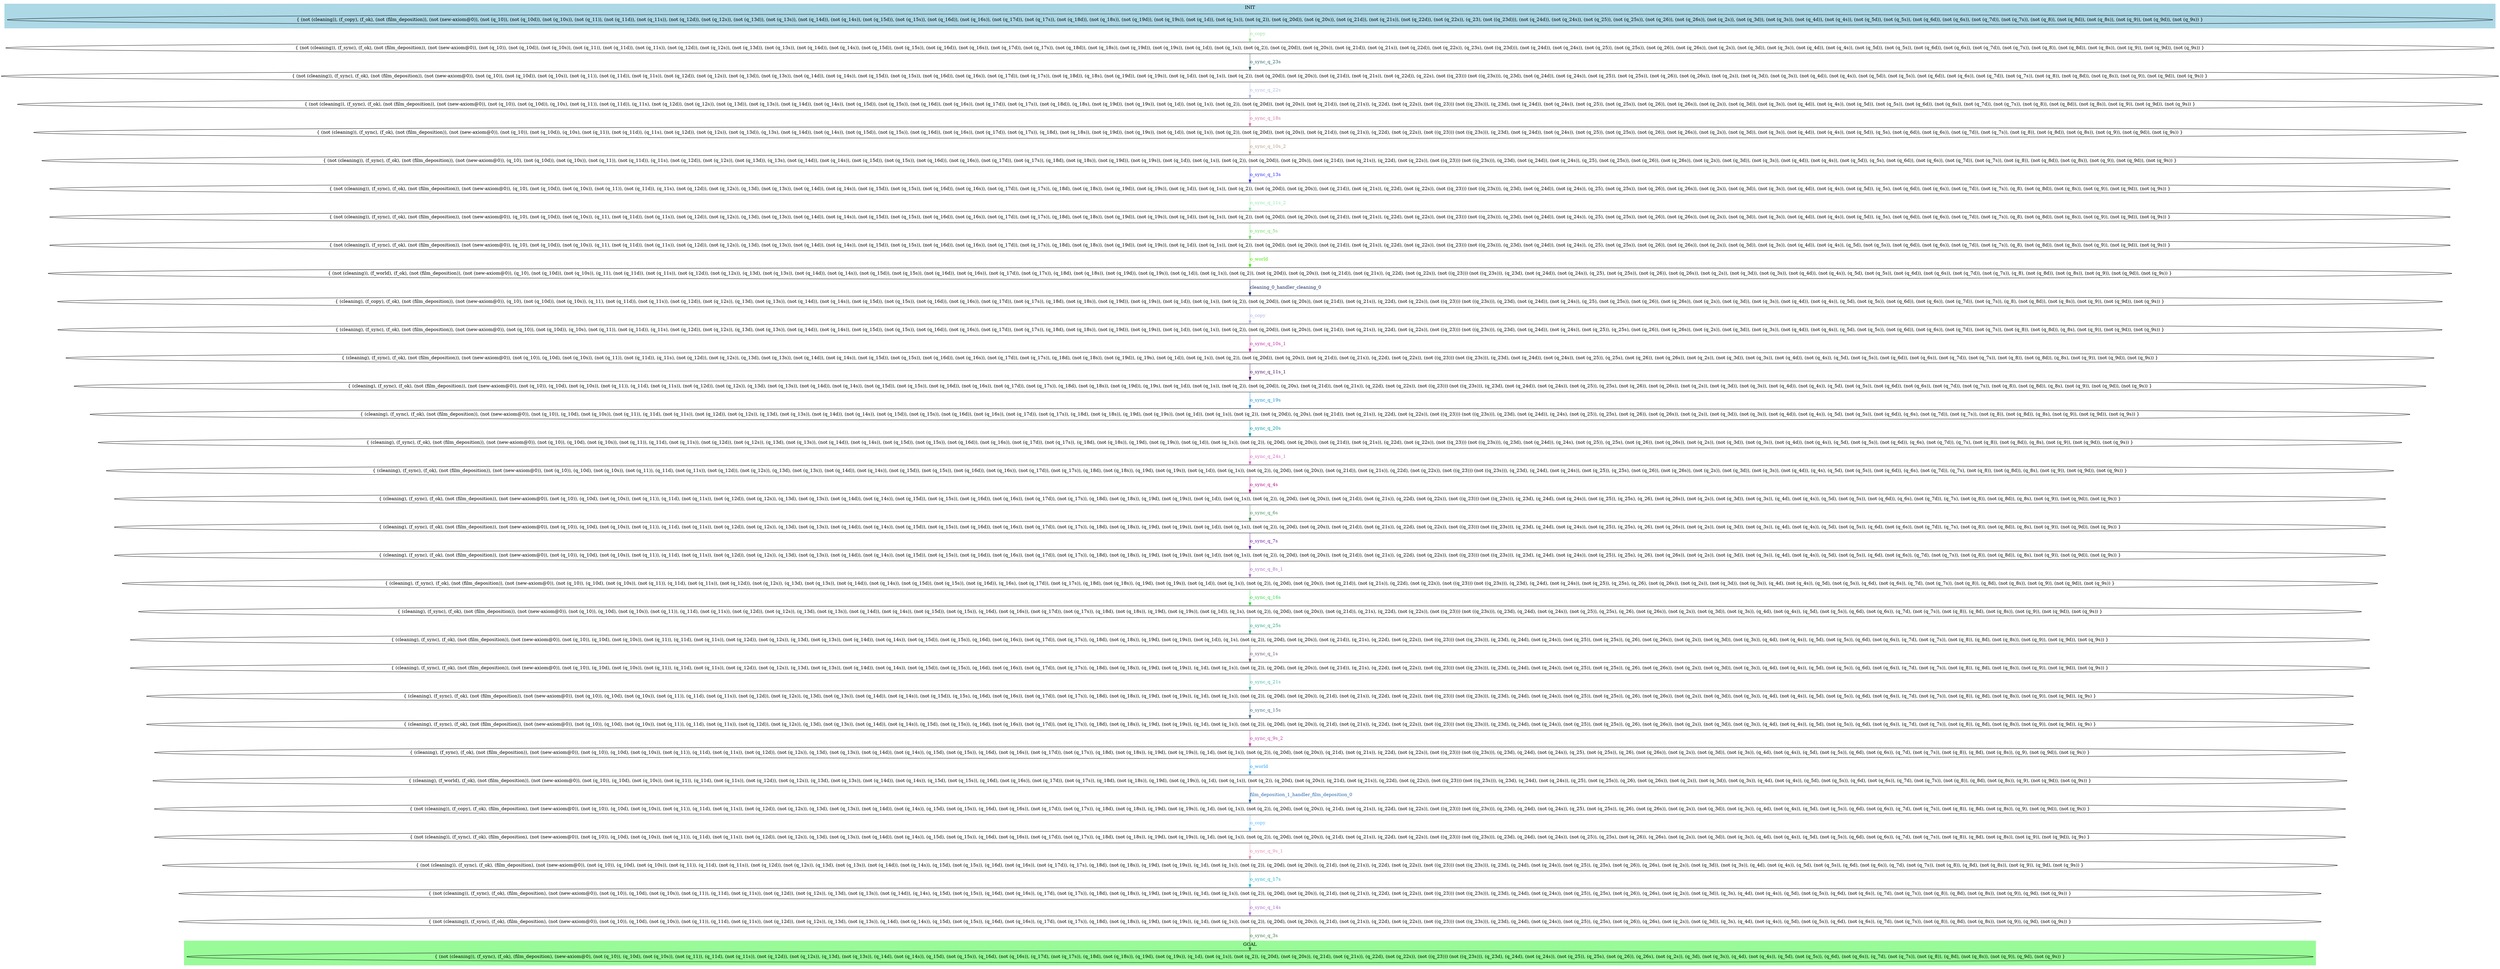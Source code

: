 digraph G {
0 [label="{ (not (cleaning)), (f_copy), (f_ok), (not (film_deposition)), (not (new-axiom@0)), (not (q_10)), (not (q_10d)), (not (q_10s)), (not (q_11)), (not (q_11d)), (not (q_11s)), (not (q_12d)), (not (q_12s)), (not (q_13d)), (not (q_13s)), (not (q_14d)), (not (q_14s)), (not (q_15d)), (not (q_15s)), (not (q_16d)), (not (q_16s)), (not (q_17d)), (not (q_17s)), (not (q_18d)), (not (q_18s)), (not (q_19d)), (not (q_19s)), (not (q_1d)), (not (q_1s)), (not (q_2)), (not (q_20d)), (not (q_20s)), (not (q_21d)), (not (q_21s)), (not (q_22d)), (not (q_22s)), (q_23), (not ((q_23d))), (not (q_24d)), (not (q_24s)), (not (q_25)), (not (q_25s)), (not (q_26)), (not (q_26s)), (not (q_2s)), (not (q_3d)), (not (q_3s)), (not (q_4d)), (not (q_4s)), (not (q_5d)), (not (q_5s)), (not (q_6d)), (not (q_6s)), (not (q_7d)), (not (q_7s)), (not (q_8)), (not (q_8d)), (not (q_8s)), (not (q_9)), (not (q_9d)), (not (q_9s)) }"];
1 [label="{ (not (cleaning)), (f_sync), (f_ok), (not (film_deposition)), (not (new-axiom@0)), (not (q_10)), (not (q_10d)), (not (q_10s)), (not (q_11)), (not (q_11d)), (not (q_11s)), (not (q_12d)), (not (q_12s)), (not (q_13d)), (not (q_13s)), (not (q_14d)), (not (q_14s)), (not (q_15d)), (not (q_15s)), (not (q_16d)), (not (q_16s)), (not (q_17d)), (not (q_17s)), (not (q_18d)), (not (q_18s)), (not (q_19d)), (not (q_19s)), (not (q_1d)), (not (q_1s)), (not (q_2)), (not (q_20d)), (not (q_20s)), (not (q_21d)), (not (q_21s)), (not (q_22d)), (not (q_22s)), (q_23s), (not ((q_23d))), (not (q_24d)), (not (q_24s)), (not (q_25)), (not (q_25s)), (not (q_26)), (not (q_26s)), (not (q_2s)), (not (q_3d)), (not (q_3s)), (not (q_4d)), (not (q_4s)), (not (q_5d)), (not (q_5s)), (not (q_6d)), (not (q_6s)), (not (q_7d)), (not (q_7s)), (not (q_8)), (not (q_8d)), (not (q_8s)), (not (q_9)), (not (q_9d)), (not (q_9s)) }"];
2 [label="{ (not (cleaning)), (f_sync), (f_ok), (not (film_deposition)), (not (new-axiom@0)), (not (q_10)), (not (q_10d)), (not (q_10s)), (not (q_11)), (not (q_11d)), (not (q_11s)), (not (q_12d)), (not (q_12s)), (not (q_13d)), (not (q_13s)), (not (q_14d)), (not (q_14s)), (not (q_15d)), (not (q_15s)), (not (q_16d)), (not (q_16s)), (not (q_17d)), (not (q_17s)), (not (q_18d)), (q_18s), (not (q_19d)), (not (q_19s)), (not (q_1d)), (not (q_1s)), (not (q_2)), (not (q_20d)), (not (q_20s)), (not (q_21d)), (not (q_21s)), (not (q_22d)), (q_22s), (not ((q_23))) (not ((q_23s))), (q_23d), (not (q_24d)), (not (q_24s)), (not (q_25)), (not (q_25s)), (not (q_26)), (not (q_26s)), (not (q_2s)), (not (q_3d)), (not (q_3s)), (not (q_4d)), (not (q_4s)), (not (q_5d)), (not (q_5s)), (not (q_6d)), (not (q_6s)), (not (q_7d)), (not (q_7s)), (not (q_8)), (not (q_8d)), (not (q_8s)), (not (q_9)), (not (q_9d)), (not (q_9s)) }"];
3 [label="{ (not (cleaning)), (f_sync), (f_ok), (not (film_deposition)), (not (new-axiom@0)), (not (q_10)), (not (q_10d)), (q_10s), (not (q_11)), (not (q_11d)), (q_11s), (not (q_12d)), (not (q_12s)), (not (q_13d)), (not (q_13s)), (not (q_14d)), (not (q_14s)), (not (q_15d)), (not (q_15s)), (not (q_16d)), (not (q_16s)), (not (q_17d)), (not (q_17s)), (not (q_18d)), (q_18s), (not (q_19d)), (not (q_19s)), (not (q_1d)), (not (q_1s)), (not (q_2)), (not (q_20d)), (not (q_20s)), (not (q_21d)), (not (q_21s)), (q_22d), (not (q_22s)), (not ((q_23))) (not ((q_23s))), (q_23d), (not (q_24d)), (not (q_24s)), (not (q_25)), (not (q_25s)), (not (q_26)), (not (q_26s)), (not (q_2s)), (not (q_3d)), (not (q_3s)), (not (q_4d)), (not (q_4s)), (not (q_5d)), (not (q_5s)), (not (q_6d)), (not (q_6s)), (not (q_7d)), (not (q_7s)), (not (q_8)), (not (q_8d)), (not (q_8s)), (not (q_9)), (not (q_9d)), (not (q_9s)) }"];
4 [label="{ (not (cleaning)), (f_sync), (f_ok), (not (film_deposition)), (not (new-axiom@0)), (not (q_10)), (not (q_10d)), (q_10s), (not (q_11)), (not (q_11d)), (q_11s), (not (q_12d)), (not (q_12s)), (not (q_13d)), (q_13s), (not (q_14d)), (not (q_14s)), (not (q_15d)), (not (q_15s)), (not (q_16d)), (not (q_16s)), (not (q_17d)), (not (q_17s)), (q_18d), (not (q_18s)), (not (q_19d)), (not (q_19s)), (not (q_1d)), (not (q_1s)), (not (q_2)), (not (q_20d)), (not (q_20s)), (not (q_21d)), (not (q_21s)), (q_22d), (not (q_22s)), (not ((q_23))) (not ((q_23s))), (q_23d), (not (q_24d)), (not (q_24s)), (not (q_25)), (not (q_25s)), (not (q_26)), (not (q_26s)), (not (q_2s)), (not (q_3d)), (not (q_3s)), (not (q_4d)), (not (q_4s)), (not (q_5d)), (q_5s), (not (q_6d)), (not (q_6s)), (not (q_7d)), (not (q_7s)), (not (q_8)), (not (q_8d)), (not (q_8s)), (not (q_9)), (not (q_9d)), (not (q_9s)) }"];
5 [label="{ (not (cleaning)), (f_sync), (f_ok), (not (film_deposition)), (not (new-axiom@0)), (q_10), (not (q_10d)), (not (q_10s)), (not (q_11)), (not (q_11d)), (q_11s), (not (q_12d)), (not (q_12s)), (not (q_13d)), (q_13s), (not (q_14d)), (not (q_14s)), (not (q_15d)), (not (q_15s)), (not (q_16d)), (not (q_16s)), (not (q_17d)), (not (q_17s)), (q_18d), (not (q_18s)), (not (q_19d)), (not (q_19s)), (not (q_1d)), (not (q_1s)), (not (q_2)), (not (q_20d)), (not (q_20s)), (not (q_21d)), (not (q_21s)), (q_22d), (not (q_22s)), (not ((q_23))) (not ((q_23s))), (q_23d), (not (q_24d)), (not (q_24s)), (q_25), (not (q_25s)), (not (q_26)), (not (q_26s)), (not (q_2s)), (not (q_3d)), (not (q_3s)), (not (q_4d)), (not (q_4s)), (not (q_5d)), (q_5s), (not (q_6d)), (not (q_6s)), (not (q_7d)), (not (q_7s)), (not (q_8)), (not (q_8d)), (not (q_8s)), (not (q_9)), (not (q_9d)), (not (q_9s)) }"];
6 [label="{ (not (cleaning)), (f_sync), (f_ok), (not (film_deposition)), (not (new-axiom@0)), (q_10), (not (q_10d)), (not (q_10s)), (not (q_11)), (not (q_11d)), (q_11s), (not (q_12d)), (not (q_12s)), (q_13d), (not (q_13s)), (not (q_14d)), (not (q_14s)), (not (q_15d)), (not (q_15s)), (not (q_16d)), (not (q_16s)), (not (q_17d)), (not (q_17s)), (q_18d), (not (q_18s)), (not (q_19d)), (not (q_19s)), (not (q_1d)), (not (q_1s)), (not (q_2)), (not (q_20d)), (not (q_20s)), (not (q_21d)), (not (q_21s)), (q_22d), (not (q_22s)), (not ((q_23))) (not ((q_23s))), (q_23d), (not (q_24d)), (not (q_24s)), (q_25), (not (q_25s)), (not (q_26)), (not (q_26s)), (not (q_2s)), (not (q_3d)), (not (q_3s)), (not (q_4d)), (not (q_4s)), (not (q_5d)), (q_5s), (not (q_6d)), (not (q_6s)), (not (q_7d)), (not (q_7s)), (q_8), (not (q_8d)), (not (q_8s)), (not (q_9)), (not (q_9d)), (not (q_9s)) }"];
7 [label="{ (not (cleaning)), (f_sync), (f_ok), (not (film_deposition)), (not (new-axiom@0)), (q_10), (not (q_10d)), (not (q_10s)), (q_11), (not (q_11d)), (not (q_11s)), (not (q_12d)), (not (q_12s)), (q_13d), (not (q_13s)), (not (q_14d)), (not (q_14s)), (not (q_15d)), (not (q_15s)), (not (q_16d)), (not (q_16s)), (not (q_17d)), (not (q_17s)), (q_18d), (not (q_18s)), (not (q_19d)), (not (q_19s)), (not (q_1d)), (not (q_1s)), (not (q_2)), (not (q_20d)), (not (q_20s)), (not (q_21d)), (not (q_21s)), (q_22d), (not (q_22s)), (not ((q_23))) (not ((q_23s))), (q_23d), (not (q_24d)), (not (q_24s)), (q_25), (not (q_25s)), (not (q_26)), (not (q_26s)), (not (q_2s)), (not (q_3d)), (not (q_3s)), (not (q_4d)), (not (q_4s)), (not (q_5d)), (q_5s), (not (q_6d)), (not (q_6s)), (not (q_7d)), (not (q_7s)), (q_8), (not (q_8d)), (not (q_8s)), (not (q_9)), (not (q_9d)), (not (q_9s)) }"];
8 [label="{ (not (cleaning)), (f_sync), (f_ok), (not (film_deposition)), (not (new-axiom@0)), (q_10), (not (q_10d)), (not (q_10s)), (q_11), (not (q_11d)), (not (q_11s)), (not (q_12d)), (not (q_12s)), (q_13d), (not (q_13s)), (not (q_14d)), (not (q_14s)), (not (q_15d)), (not (q_15s)), (not (q_16d)), (not (q_16s)), (not (q_17d)), (not (q_17s)), (q_18d), (not (q_18s)), (not (q_19d)), (not (q_19s)), (not (q_1d)), (not (q_1s)), (not (q_2)), (not (q_20d)), (not (q_20s)), (not (q_21d)), (not (q_21s)), (q_22d), (not (q_22s)), (not ((q_23))) (not ((q_23s))), (q_23d), (not (q_24d)), (not (q_24s)), (q_25), (not (q_25s)), (not (q_26)), (not (q_26s)), (not (q_2s)), (not (q_3d)), (not (q_3s)), (not (q_4d)), (not (q_4s)), (q_5d), (not (q_5s)), (not (q_6d)), (not (q_6s)), (not (q_7d)), (not (q_7s)), (q_8), (not (q_8d)), (not (q_8s)), (not (q_9)), (not (q_9d)), (not (q_9s)) }"];
9 [label="{ (not (cleaning)), (f_world), (f_ok), (not (film_deposition)), (not (new-axiom@0)), (q_10), (not (q_10d)), (not (q_10s)), (q_11), (not (q_11d)), (not (q_11s)), (not (q_12d)), (not (q_12s)), (q_13d), (not (q_13s)), (not (q_14d)), (not (q_14s)), (not (q_15d)), (not (q_15s)), (not (q_16d)), (not (q_16s)), (not (q_17d)), (not (q_17s)), (q_18d), (not (q_18s)), (not (q_19d)), (not (q_19s)), (not (q_1d)), (not (q_1s)), (not (q_2)), (not (q_20d)), (not (q_20s)), (not (q_21d)), (not (q_21s)), (q_22d), (not (q_22s)), (not ((q_23))) (not ((q_23s))), (q_23d), (not (q_24d)), (not (q_24s)), (q_25), (not (q_25s)), (not (q_26)), (not (q_26s)), (not (q_2s)), (not (q_3d)), (not (q_3s)), (not (q_4d)), (not (q_4s)), (q_5d), (not (q_5s)), (not (q_6d)), (not (q_6s)), (not (q_7d)), (not (q_7s)), (q_8), (not (q_8d)), (not (q_8s)), (not (q_9)), (not (q_9d)), (not (q_9s)) }"];
10 [label="{ (cleaning), (f_copy), (f_ok), (not (film_deposition)), (not (new-axiom@0)), (q_10), (not (q_10d)), (not (q_10s)), (q_11), (not (q_11d)), (not (q_11s)), (not (q_12d)), (not (q_12s)), (q_13d), (not (q_13s)), (not (q_14d)), (not (q_14s)), (not (q_15d)), (not (q_15s)), (not (q_16d)), (not (q_16s)), (not (q_17d)), (not (q_17s)), (q_18d), (not (q_18s)), (not (q_19d)), (not (q_19s)), (not (q_1d)), (not (q_1s)), (not (q_2)), (not (q_20d)), (not (q_20s)), (not (q_21d)), (not (q_21s)), (q_22d), (not (q_22s)), (not ((q_23))) (not ((q_23s))), (q_23d), (not (q_24d)), (not (q_24s)), (q_25), (not (q_25s)), (not (q_26)), (not (q_26s)), (not (q_2s)), (not (q_3d)), (not (q_3s)), (not (q_4d)), (not (q_4s)), (q_5d), (not (q_5s)), (not (q_6d)), (not (q_6s)), (not (q_7d)), (not (q_7s)), (q_8), (not (q_8d)), (not (q_8s)), (not (q_9)), (not (q_9d)), (not (q_9s)) }"];
11 [label="{ (cleaning), (f_sync), (f_ok), (not (film_deposition)), (not (new-axiom@0)), (not (q_10)), (not (q_10d)), (q_10s), (not (q_11)), (not (q_11d)), (q_11s), (not (q_12d)), (not (q_12s)), (q_13d), (not (q_13s)), (not (q_14d)), (not (q_14s)), (not (q_15d)), (not (q_15s)), (not (q_16d)), (not (q_16s)), (not (q_17d)), (not (q_17s)), (q_18d), (not (q_18s)), (not (q_19d)), (not (q_19s)), (not (q_1d)), (not (q_1s)), (not (q_2)), (not (q_20d)), (not (q_20s)), (not (q_21d)), (not (q_21s)), (q_22d), (not (q_22s)), (not ((q_23))) (not ((q_23s))), (q_23d), (not (q_24d)), (not (q_24s)), (not (q_25)), (q_25s), (not (q_26)), (not (q_26s)), (not (q_2s)), (not (q_3d)), (not (q_3s)), (not (q_4d)), (not (q_4s)), (q_5d), (not (q_5s)), (not (q_6d)), (not (q_6s)), (not (q_7d)), (not (q_7s)), (not (q_8)), (not (q_8d)), (q_8s), (not (q_9)), (not (q_9d)), (not (q_9s)) }"];
12 [label="{ (cleaning), (f_sync), (f_ok), (not (film_deposition)), (not (new-axiom@0)), (not (q_10)), (q_10d), (not (q_10s)), (not (q_11)), (not (q_11d)), (q_11s), (not (q_12d)), (not (q_12s)), (q_13d), (not (q_13s)), (not (q_14d)), (not (q_14s)), (not (q_15d)), (not (q_15s)), (not (q_16d)), (not (q_16s)), (not (q_17d)), (not (q_17s)), (q_18d), (not (q_18s)), (not (q_19d)), (q_19s), (not (q_1d)), (not (q_1s)), (not (q_2)), (not (q_20d)), (not (q_20s)), (not (q_21d)), (not (q_21s)), (q_22d), (not (q_22s)), (not ((q_23))) (not ((q_23s))), (q_23d), (not (q_24d)), (not (q_24s)), (not (q_25)), (q_25s), (not (q_26)), (not (q_26s)), (not (q_2s)), (not (q_3d)), (not (q_3s)), (not (q_4d)), (not (q_4s)), (q_5d), (not (q_5s)), (not (q_6d)), (not (q_6s)), (not (q_7d)), (not (q_7s)), (not (q_8)), (not (q_8d)), (q_8s), (not (q_9)), (not (q_9d)), (not (q_9s)) }"];
13 [label="{ (cleaning), (f_sync), (f_ok), (not (film_deposition)), (not (new-axiom@0)), (not (q_10)), (q_10d), (not (q_10s)), (not (q_11)), (q_11d), (not (q_11s)), (not (q_12d)), (not (q_12s)), (q_13d), (not (q_13s)), (not (q_14d)), (not (q_14s)), (not (q_15d)), (not (q_15s)), (not (q_16d)), (not (q_16s)), (not (q_17d)), (not (q_17s)), (q_18d), (not (q_18s)), (not (q_19d)), (q_19s), (not (q_1d)), (not (q_1s)), (not (q_2)), (not (q_20d)), (q_20s), (not (q_21d)), (not (q_21s)), (q_22d), (not (q_22s)), (not ((q_23))) (not ((q_23s))), (q_23d), (not (q_24d)), (not (q_24s)), (not (q_25)), (q_25s), (not (q_26)), (not (q_26s)), (not (q_2s)), (not (q_3d)), (not (q_3s)), (not (q_4d)), (not (q_4s)), (q_5d), (not (q_5s)), (not (q_6d)), (not (q_6s)), (not (q_7d)), (not (q_7s)), (not (q_8)), (not (q_8d)), (q_8s), (not (q_9)), (not (q_9d)), (not (q_9s)) }"];
14 [label="{ (cleaning), (f_sync), (f_ok), (not (film_deposition)), (not (new-axiom@0)), (not (q_10)), (q_10d), (not (q_10s)), (not (q_11)), (q_11d), (not (q_11s)), (not (q_12d)), (not (q_12s)), (q_13d), (not (q_13s)), (not (q_14d)), (not (q_14s)), (not (q_15d)), (not (q_15s)), (not (q_16d)), (not (q_16s)), (not (q_17d)), (not (q_17s)), (q_18d), (not (q_18s)), (q_19d), (not (q_19s)), (not (q_1d)), (not (q_1s)), (not (q_2)), (not (q_20d)), (q_20s), (not (q_21d)), (not (q_21s)), (q_22d), (not (q_22s)), (not ((q_23))) (not ((q_23s))), (q_23d), (not (q_24d)), (q_24s), (not (q_25)), (q_25s), (not (q_26)), (not (q_26s)), (not (q_2s)), (not (q_3d)), (not (q_3s)), (not (q_4d)), (not (q_4s)), (q_5d), (not (q_5s)), (not (q_6d)), (q_6s), (not (q_7d)), (not (q_7s)), (not (q_8)), (not (q_8d)), (q_8s), (not (q_9)), (not (q_9d)), (not (q_9s)) }"];
15 [label="{ (cleaning), (f_sync), (f_ok), (not (film_deposition)), (not (new-axiom@0)), (not (q_10)), (q_10d), (not (q_10s)), (not (q_11)), (q_11d), (not (q_11s)), (not (q_12d)), (not (q_12s)), (q_13d), (not (q_13s)), (not (q_14d)), (not (q_14s)), (not (q_15d)), (not (q_15s)), (not (q_16d)), (not (q_16s)), (not (q_17d)), (not (q_17s)), (q_18d), (not (q_18s)), (q_19d), (not (q_19s)), (not (q_1d)), (not (q_1s)), (not (q_2)), (q_20d), (not (q_20s)), (not (q_21d)), (not (q_21s)), (q_22d), (not (q_22s)), (not ((q_23))) (not ((q_23s))), (q_23d), (not (q_24d)), (q_24s), (not (q_25)), (q_25s), (not (q_26)), (not (q_26s)), (not (q_2s)), (not (q_3d)), (not (q_3s)), (not (q_4d)), (not (q_4s)), (q_5d), (not (q_5s)), (not (q_6d)), (q_6s), (not (q_7d)), (q_7s), (not (q_8)), (not (q_8d)), (q_8s), (not (q_9)), (not (q_9d)), (not (q_9s)) }"];
16 [label="{ (cleaning), (f_sync), (f_ok), (not (film_deposition)), (not (new-axiom@0)), (not (q_10)), (q_10d), (not (q_10s)), (not (q_11)), (q_11d), (not (q_11s)), (not (q_12d)), (not (q_12s)), (q_13d), (not (q_13s)), (not (q_14d)), (not (q_14s)), (not (q_15d)), (not (q_15s)), (not (q_16d)), (not (q_16s)), (not (q_17d)), (not (q_17s)), (q_18d), (not (q_18s)), (q_19d), (not (q_19s)), (not (q_1d)), (not (q_1s)), (not (q_2)), (q_20d), (not (q_20s)), (not (q_21d)), (not (q_21s)), (q_22d), (not (q_22s)), (not ((q_23))) (not ((q_23s))), (q_23d), (q_24d), (not (q_24s)), (not (q_25)), (q_25s), (not (q_26)), (not (q_26s)), (not (q_2s)), (not (q_3d)), (not (q_3s)), (not (q_4d)), (q_4s), (q_5d), (not (q_5s)), (not (q_6d)), (q_6s), (not (q_7d)), (q_7s), (not (q_8)), (not (q_8d)), (q_8s), (not (q_9)), (not (q_9d)), (not (q_9s)) }"];
17 [label="{ (cleaning), (f_sync), (f_ok), (not (film_deposition)), (not (new-axiom@0)), (not (q_10)), (q_10d), (not (q_10s)), (not (q_11)), (q_11d), (not (q_11s)), (not (q_12d)), (not (q_12s)), (q_13d), (not (q_13s)), (not (q_14d)), (not (q_14s)), (not (q_15d)), (not (q_15s)), (not (q_16d)), (not (q_16s)), (not (q_17d)), (not (q_17s)), (q_18d), (not (q_18s)), (q_19d), (not (q_19s)), (not (q_1d)), (not (q_1s)), (not (q_2)), (q_20d), (not (q_20s)), (not (q_21d)), (not (q_21s)), (q_22d), (not (q_22s)), (not ((q_23))) (not ((q_23s))), (q_23d), (q_24d), (not (q_24s)), (not (q_25)), (q_25s), (q_26), (not (q_26s)), (not (q_2s)), (not (q_3d)), (not (q_3s)), (q_4d), (not (q_4s)), (q_5d), (not (q_5s)), (not (q_6d)), (q_6s), (not (q_7d)), (q_7s), (not (q_8)), (not (q_8d)), (q_8s), (not (q_9)), (not (q_9d)), (not (q_9s)) }"];
18 [label="{ (cleaning), (f_sync), (f_ok), (not (film_deposition)), (not (new-axiom@0)), (not (q_10)), (q_10d), (not (q_10s)), (not (q_11)), (q_11d), (not (q_11s)), (not (q_12d)), (not (q_12s)), (q_13d), (not (q_13s)), (not (q_14d)), (not (q_14s)), (not (q_15d)), (not (q_15s)), (not (q_16d)), (not (q_16s)), (not (q_17d)), (not (q_17s)), (q_18d), (not (q_18s)), (q_19d), (not (q_19s)), (not (q_1d)), (not (q_1s)), (not (q_2)), (q_20d), (not (q_20s)), (not (q_21d)), (not (q_21s)), (q_22d), (not (q_22s)), (not ((q_23))) (not ((q_23s))), (q_23d), (q_24d), (not (q_24s)), (not (q_25)), (q_25s), (q_26), (not (q_26s)), (not (q_2s)), (not (q_3d)), (not (q_3s)), (q_4d), (not (q_4s)), (q_5d), (not (q_5s)), (q_6d), (not (q_6s)), (not (q_7d)), (q_7s), (not (q_8)), (not (q_8d)), (q_8s), (not (q_9)), (not (q_9d)), (not (q_9s)) }"];
19 [label="{ (cleaning), (f_sync), (f_ok), (not (film_deposition)), (not (new-axiom@0)), (not (q_10)), (q_10d), (not (q_10s)), (not (q_11)), (q_11d), (not (q_11s)), (not (q_12d)), (not (q_12s)), (q_13d), (not (q_13s)), (not (q_14d)), (not (q_14s)), (not (q_15d)), (not (q_15s)), (not (q_16d)), (not (q_16s)), (not (q_17d)), (not (q_17s)), (q_18d), (not (q_18s)), (q_19d), (not (q_19s)), (not (q_1d)), (not (q_1s)), (not (q_2)), (q_20d), (not (q_20s)), (not (q_21d)), (not (q_21s)), (q_22d), (not (q_22s)), (not ((q_23))) (not ((q_23s))), (q_23d), (q_24d), (not (q_24s)), (not (q_25)), (q_25s), (q_26), (not (q_26s)), (not (q_2s)), (not (q_3d)), (not (q_3s)), (q_4d), (not (q_4s)), (q_5d), (not (q_5s)), (q_6d), (not (q_6s)), (q_7d), (not (q_7s)), (not (q_8)), (not (q_8d)), (q_8s), (not (q_9)), (not (q_9d)), (not (q_9s)) }"];
20 [label="{ (cleaning), (f_sync), (f_ok), (not (film_deposition)), (not (new-axiom@0)), (not (q_10)), (q_10d), (not (q_10s)), (not (q_11)), (q_11d), (not (q_11s)), (not (q_12d)), (not (q_12s)), (q_13d), (not (q_13s)), (not (q_14d)), (not (q_14s)), (not (q_15d)), (not (q_15s)), (not (q_16d)), (q_16s), (not (q_17d)), (not (q_17s)), (q_18d), (not (q_18s)), (q_19d), (not (q_19s)), (not (q_1d)), (not (q_1s)), (not (q_2)), (q_20d), (not (q_20s)), (not (q_21d)), (not (q_21s)), (q_22d), (not (q_22s)), (not ((q_23))) (not ((q_23s))), (q_23d), (q_24d), (not (q_24s)), (not (q_25)), (q_25s), (q_26), (not (q_26s)), (not (q_2s)), (not (q_3d)), (not (q_3s)), (q_4d), (not (q_4s)), (q_5d), (not (q_5s)), (q_6d), (not (q_6s)), (q_7d), (not (q_7s)), (not (q_8)), (q_8d), (not (q_8s)), (not (q_9)), (not (q_9d)), (not (q_9s)) }"];
21 [label="{ (cleaning), (f_sync), (f_ok), (not (film_deposition)), (not (new-axiom@0)), (not (q_10)), (q_10d), (not (q_10s)), (not (q_11)), (q_11d), (not (q_11s)), (not (q_12d)), (not (q_12s)), (q_13d), (not (q_13s)), (not (q_14d)), (not (q_14s)), (not (q_15d)), (not (q_15s)), (q_16d), (not (q_16s)), (not (q_17d)), (not (q_17s)), (q_18d), (not (q_18s)), (q_19d), (not (q_19s)), (not (q_1d)), (q_1s), (not (q_2)), (q_20d), (not (q_20s)), (not (q_21d)), (q_21s), (q_22d), (not (q_22s)), (not ((q_23))) (not ((q_23s))), (q_23d), (q_24d), (not (q_24s)), (not (q_25)), (q_25s), (q_26), (not (q_26s)), (not (q_2s)), (not (q_3d)), (not (q_3s)), (q_4d), (not (q_4s)), (q_5d), (not (q_5s)), (q_6d), (not (q_6s)), (q_7d), (not (q_7s)), (not (q_8)), (q_8d), (not (q_8s)), (not (q_9)), (not (q_9d)), (not (q_9s)) }"];
22 [label="{ (cleaning), (f_sync), (f_ok), (not (film_deposition)), (not (new-axiom@0)), (not (q_10)), (q_10d), (not (q_10s)), (not (q_11)), (q_11d), (not (q_11s)), (not (q_12d)), (not (q_12s)), (q_13d), (not (q_13s)), (not (q_14d)), (not (q_14s)), (not (q_15d)), (not (q_15s)), (q_16d), (not (q_16s)), (not (q_17d)), (not (q_17s)), (q_18d), (not (q_18s)), (q_19d), (not (q_19s)), (not (q_1d)), (q_1s), (not (q_2)), (q_20d), (not (q_20s)), (not (q_21d)), (q_21s), (q_22d), (not (q_22s)), (not ((q_23))) (not ((q_23s))), (q_23d), (q_24d), (not (q_24s)), (not (q_25)), (not (q_25s)), (q_26), (not (q_26s)), (not (q_2s)), (not (q_3d)), (not (q_3s)), (q_4d), (not (q_4s)), (q_5d), (not (q_5s)), (q_6d), (not (q_6s)), (q_7d), (not (q_7s)), (not (q_8)), (q_8d), (not (q_8s)), (not (q_9)), (not (q_9d)), (not (q_9s)) }"];
23 [label="{ (cleaning), (f_sync), (f_ok), (not (film_deposition)), (not (new-axiom@0)), (not (q_10)), (q_10d), (not (q_10s)), (not (q_11)), (q_11d), (not (q_11s)), (not (q_12d)), (not (q_12s)), (q_13d), (not (q_13s)), (not (q_14d)), (not (q_14s)), (not (q_15d)), (not (q_15s)), (q_16d), (not (q_16s)), (not (q_17d)), (not (q_17s)), (q_18d), (not (q_18s)), (q_19d), (not (q_19s)), (q_1d), (not (q_1s)), (not (q_2)), (q_20d), (not (q_20s)), (not (q_21d)), (q_21s), (q_22d), (not (q_22s)), (not ((q_23))) (not ((q_23s))), (q_23d), (q_24d), (not (q_24s)), (not (q_25)), (not (q_25s)), (q_26), (not (q_26s)), (not (q_2s)), (not (q_3d)), (not (q_3s)), (q_4d), (not (q_4s)), (q_5d), (not (q_5s)), (q_6d), (not (q_6s)), (q_7d), (not (q_7s)), (not (q_8)), (q_8d), (not (q_8s)), (not (q_9)), (not (q_9d)), (not (q_9s)) }"];
24 [label="{ (cleaning), (f_sync), (f_ok), (not (film_deposition)), (not (new-axiom@0)), (not (q_10)), (q_10d), (not (q_10s)), (not (q_11)), (q_11d), (not (q_11s)), (not (q_12d)), (not (q_12s)), (q_13d), (not (q_13s)), (not (q_14d)), (not (q_14s)), (not (q_15d)), (q_15s), (q_16d), (not (q_16s)), (not (q_17d)), (not (q_17s)), (q_18d), (not (q_18s)), (q_19d), (not (q_19s)), (q_1d), (not (q_1s)), (not (q_2)), (q_20d), (not (q_20s)), (q_21d), (not (q_21s)), (q_22d), (not (q_22s)), (not ((q_23))) (not ((q_23s))), (q_23d), (q_24d), (not (q_24s)), (not (q_25)), (not (q_25s)), (q_26), (not (q_26s)), (not (q_2s)), (not (q_3d)), (not (q_3s)), (q_4d), (not (q_4s)), (q_5d), (not (q_5s)), (q_6d), (not (q_6s)), (q_7d), (not (q_7s)), (not (q_8)), (q_8d), (not (q_8s)), (not (q_9)), (not (q_9d)), (q_9s) }"];
25 [label="{ (cleaning), (f_sync), (f_ok), (not (film_deposition)), (not (new-axiom@0)), (not (q_10)), (q_10d), (not (q_10s)), (not (q_11)), (q_11d), (not (q_11s)), (not (q_12d)), (not (q_12s)), (q_13d), (not (q_13s)), (not (q_14d)), (not (q_14s)), (q_15d), (not (q_15s)), (q_16d), (not (q_16s)), (not (q_17d)), (not (q_17s)), (q_18d), (not (q_18s)), (q_19d), (not (q_19s)), (q_1d), (not (q_1s)), (not (q_2)), (q_20d), (not (q_20s)), (q_21d), (not (q_21s)), (q_22d), (not (q_22s)), (not ((q_23))) (not ((q_23s))), (q_23d), (q_24d), (not (q_24s)), (not (q_25)), (not (q_25s)), (q_26), (not (q_26s)), (not (q_2s)), (not (q_3d)), (not (q_3s)), (q_4d), (not (q_4s)), (q_5d), (not (q_5s)), (q_6d), (not (q_6s)), (q_7d), (not (q_7s)), (not (q_8)), (q_8d), (not (q_8s)), (not (q_9)), (not (q_9d)), (q_9s) }"];
26 [label="{ (cleaning), (f_sync), (f_ok), (not (film_deposition)), (not (new-axiom@0)), (not (q_10)), (q_10d), (not (q_10s)), (not (q_11)), (q_11d), (not (q_11s)), (not (q_12d)), (not (q_12s)), (q_13d), (not (q_13s)), (not (q_14d)), (not (q_14s)), (q_15d), (not (q_15s)), (q_16d), (not (q_16s)), (not (q_17d)), (not (q_17s)), (q_18d), (not (q_18s)), (q_19d), (not (q_19s)), (q_1d), (not (q_1s)), (not (q_2)), (q_20d), (not (q_20s)), (q_21d), (not (q_21s)), (q_22d), (not (q_22s)), (not ((q_23))) (not ((q_23s))), (q_23d), (q_24d), (not (q_24s)), (q_25), (not (q_25s)), (q_26), (not (q_26s)), (not (q_2s)), (not (q_3d)), (not (q_3s)), (q_4d), (not (q_4s)), (q_5d), (not (q_5s)), (q_6d), (not (q_6s)), (q_7d), (not (q_7s)), (not (q_8)), (q_8d), (not (q_8s)), (q_9), (not (q_9d)), (not (q_9s)) }"];
27 [label="{ (cleaning), (f_world), (f_ok), (not (film_deposition)), (not (new-axiom@0)), (not (q_10)), (q_10d), (not (q_10s)), (not (q_11)), (q_11d), (not (q_11s)), (not (q_12d)), (not (q_12s)), (q_13d), (not (q_13s)), (not (q_14d)), (not (q_14s)), (q_15d), (not (q_15s)), (q_16d), (not (q_16s)), (not (q_17d)), (not (q_17s)), (q_18d), (not (q_18s)), (q_19d), (not (q_19s)), (q_1d), (not (q_1s)), (not (q_2)), (q_20d), (not (q_20s)), (q_21d), (not (q_21s)), (q_22d), (not (q_22s)), (not ((q_23))) (not ((q_23s))), (q_23d), (q_24d), (not (q_24s)), (q_25), (not (q_25s)), (q_26), (not (q_26s)), (not (q_2s)), (not (q_3d)), (not (q_3s)), (q_4d), (not (q_4s)), (q_5d), (not (q_5s)), (q_6d), (not (q_6s)), (q_7d), (not (q_7s)), (not (q_8)), (q_8d), (not (q_8s)), (q_9), (not (q_9d)), (not (q_9s)) }"];
28 [label="{ (not (cleaning)), (f_copy), (f_ok), (film_deposition), (not (new-axiom@0)), (not (q_10)), (q_10d), (not (q_10s)), (not (q_11)), (q_11d), (not (q_11s)), (not (q_12d)), (not (q_12s)), (q_13d), (not (q_13s)), (not (q_14d)), (not (q_14s)), (q_15d), (not (q_15s)), (q_16d), (not (q_16s)), (not (q_17d)), (not (q_17s)), (q_18d), (not (q_18s)), (q_19d), (not (q_19s)), (q_1d), (not (q_1s)), (not (q_2)), (q_20d), (not (q_20s)), (q_21d), (not (q_21s)), (q_22d), (not (q_22s)), (not ((q_23))) (not ((q_23s))), (q_23d), (q_24d), (not (q_24s)), (q_25), (not (q_25s)), (q_26), (not (q_26s)), (not (q_2s)), (not (q_3d)), (not (q_3s)), (q_4d), (not (q_4s)), (q_5d), (not (q_5s)), (q_6d), (not (q_6s)), (q_7d), (not (q_7s)), (not (q_8)), (q_8d), (not (q_8s)), (q_9), (not (q_9d)), (not (q_9s)) }"];
29 [label="{ (not (cleaning)), (f_sync), (f_ok), (film_deposition), (not (new-axiom@0)), (not (q_10)), (q_10d), (not (q_10s)), (not (q_11)), (q_11d), (not (q_11s)), (not (q_12d)), (not (q_12s)), (q_13d), (not (q_13s)), (not (q_14d)), (not (q_14s)), (q_15d), (not (q_15s)), (q_16d), (not (q_16s)), (not (q_17d)), (not (q_17s)), (q_18d), (not (q_18s)), (q_19d), (not (q_19s)), (q_1d), (not (q_1s)), (not (q_2)), (q_20d), (not (q_20s)), (q_21d), (not (q_21s)), (q_22d), (not (q_22s)), (not ((q_23))) (not ((q_23s))), (q_23d), (q_24d), (not (q_24s)), (not (q_25)), (q_25s), (not (q_26)), (q_26s), (not (q_2s)), (not (q_3d)), (not (q_3s)), (q_4d), (not (q_4s)), (q_5d), (not (q_5s)), (q_6d), (not (q_6s)), (q_7d), (not (q_7s)), (not (q_8)), (q_8d), (not (q_8s)), (not (q_9)), (not (q_9d)), (q_9s) }"];
30 [label="{ (not (cleaning)), (f_sync), (f_ok), (film_deposition), (not (new-axiom@0)), (not (q_10)), (q_10d), (not (q_10s)), (not (q_11)), (q_11d), (not (q_11s)), (not (q_12d)), (not (q_12s)), (q_13d), (not (q_13s)), (not (q_14d)), (not (q_14s)), (q_15d), (not (q_15s)), (q_16d), (not (q_16s)), (not (q_17d)), (q_17s), (q_18d), (not (q_18s)), (q_19d), (not (q_19s)), (q_1d), (not (q_1s)), (not (q_2)), (q_20d), (not (q_20s)), (q_21d), (not (q_21s)), (q_22d), (not (q_22s)), (not ((q_23))) (not ((q_23s))), (q_23d), (q_24d), (not (q_24s)), (not (q_25)), (q_25s), (not (q_26)), (q_26s), (not (q_2s)), (not (q_3d)), (not (q_3s)), (q_4d), (not (q_4s)), (q_5d), (not (q_5s)), (q_6d), (not (q_6s)), (q_7d), (not (q_7s)), (not (q_8)), (q_8d), (not (q_8s)), (not (q_9)), (q_9d), (not (q_9s)) }"];
31 [label="{ (not (cleaning)), (f_sync), (f_ok), (film_deposition), (not (new-axiom@0)), (not (q_10)), (q_10d), (not (q_10s)), (not (q_11)), (q_11d), (not (q_11s)), (not (q_12d)), (not (q_12s)), (q_13d), (not (q_13s)), (not (q_14d)), (q_14s), (q_15d), (not (q_15s)), (q_16d), (not (q_16s)), (q_17d), (not (q_17s)), (q_18d), (not (q_18s)), (q_19d), (not (q_19s)), (q_1d), (not (q_1s)), (not (q_2)), (q_20d), (not (q_20s)), (q_21d), (not (q_21s)), (q_22d), (not (q_22s)), (not ((q_23))) (not ((q_23s))), (q_23d), (q_24d), (not (q_24s)), (not (q_25)), (q_25s), (not (q_26)), (q_26s), (not (q_2s)), (not (q_3d)), (q_3s), (q_4d), (not (q_4s)), (q_5d), (not (q_5s)), (q_6d), (not (q_6s)), (q_7d), (not (q_7s)), (not (q_8)), (q_8d), (not (q_8s)), (not (q_9)), (q_9d), (not (q_9s)) }"];
32 [label="{ (not (cleaning)), (f_sync), (f_ok), (film_deposition), (not (new-axiom@0)), (not (q_10)), (q_10d), (not (q_10s)), (not (q_11)), (q_11d), (not (q_11s)), (not (q_12d)), (not (q_12s)), (q_13d), (not (q_13s)), (q_14d), (not (q_14s)), (q_15d), (not (q_15s)), (q_16d), (not (q_16s)), (q_17d), (not (q_17s)), (q_18d), (not (q_18s)), (q_19d), (not (q_19s)), (q_1d), (not (q_1s)), (not (q_2)), (q_20d), (not (q_20s)), (q_21d), (not (q_21s)), (q_22d), (not (q_22s)), (not ((q_23))) (not ((q_23s))), (q_23d), (q_24d), (not (q_24s)), (not (q_25)), (q_25s), (not (q_26)), (q_26s), (not (q_2s)), (not (q_3d)), (q_3s), (q_4d), (not (q_4s)), (q_5d), (not (q_5s)), (q_6d), (not (q_6s)), (q_7d), (not (q_7s)), (not (q_8)), (q_8d), (not (q_8s)), (not (q_9)), (q_9d), (not (q_9s)) }"];
33 [label="{ (not (cleaning)), (f_sync), (f_ok), (film_deposition), (new-axiom@0), (not (q_10)), (q_10d), (not (q_10s)), (not (q_11)), (q_11d), (not (q_11s)), (not (q_12d)), (not (q_12s)), (q_13d), (not (q_13s)), (q_14d), (not (q_14s)), (q_15d), (not (q_15s)), (q_16d), (not (q_16s)), (q_17d), (not (q_17s)), (q_18d), (not (q_18s)), (q_19d), (not (q_19s)), (q_1d), (not (q_1s)), (not (q_2)), (q_20d), (not (q_20s)), (q_21d), (not (q_21s)), (q_22d), (not (q_22s)), (not ((q_23))) (not ((q_23s))), (q_23d), (q_24d), (not (q_24s)), (not (q_25)), (q_25s), (not (q_26)), (q_26s), (not (q_2s)), (q_3d), (not (q_3s)), (q_4d), (not (q_4s)), (q_5d), (not (q_5s)), (q_6d), (not (q_6s)), (q_7d), (not (q_7s)), (not (q_8)), (q_8d), (not (q_8s)), (not (q_9)), (q_9d), (not (q_9s)) }"];
0 -> 1 [label="o_copy", color="#9DDE9D", fontcolor="#9DDE9D"];
1 -> 2 [label="o_sync_q_23s", color="#29656B", fontcolor="#29656B"];
2 -> 3 [label="o_sync_q_22s", color="#AFB9E3", fontcolor="#AFB9E3"];
3 -> 4 [label="o_sync_q_18s", color="#D278A6", fontcolor="#D278A6"];
4 -> 5 [label="o_sync_q_10s_2", color="#B59D85", fontcolor="#B59D85"];
5 -> 6 [label="o_sync_q_13s", color="#2B2CF1", fontcolor="#2B2CF1"];
6 -> 7 [label="o_sync_q_11s_2", color="#8EE7AE", fontcolor="#8EE7AE"];
7 -> 8 [label="o_sync_q_5s", color="#70D862", fontcolor="#70D862"];
8 -> 9 [label="o_world", color="#42EA06", fontcolor="#42EA06"];
9 -> 10 [label="cleaning_0_handler_cleaning_0", color="#172865", fontcolor="#172865"];
10 -> 11 [label="o_copy", color="#ADB1E2", fontcolor="#ADB1E2"];
11 -> 12 [label="o_sync_q_10s_1", color="#C22BA1", fontcolor="#C22BA1"];
12 -> 13 [label="o_sync_q_11s_1", color="#4A1263", fontcolor="#4A1263"];
13 -> 14 [label="o_sync_q_19s", color="#138DD7", fontcolor="#138DD7"];
14 -> 15 [label="o_sync_q_20s", color="#009CA2", fontcolor="#009CA2"];
15 -> 16 [label="o_sync_q_24s_1", color="#DA66C1", fontcolor="#DA66C1"];
16 -> 17 [label="o_sync_q_4s", color="#B10F8B", fontcolor="#B10F8B"];
17 -> 18 [label="o_sync_q_6s", color="#428B59", fontcolor="#428B59"];
18 -> 19 [label="o_sync_q_7s", color="#6B19A9", fontcolor="#6B19A9"];
19 -> 20 [label="o_sync_q_8s_1", color="#A471C8", fontcolor="#A471C8"];
20 -> 21 [label="o_sync_q_16s", color="#2CD846", fontcolor="#2CD846"];
21 -> 22 [label="o_sync_q_25s", color="#2AA381", fontcolor="#2AA381"];
22 -> 23 [label="o_sync_q_1s", color="#68576C", fontcolor="#68576C"];
23 -> 24 [label="o_sync_q_21s", color="#41BBA6", fontcolor="#41BBA6"];
24 -> 25 [label="o_sync_q_15s", color="#436983", fontcolor="#436983"];
25 -> 26 [label="o_sync_q_9s_2", color="#BF46A7", fontcolor="#BF46A7"];
26 -> 27 [label="o_world", color="#26A1F7", fontcolor="#26A1F7"];
27 -> 28 [label="film_deposition_1_handler_film_deposition_0", color="#2264AA", fontcolor="#2264AA"];
28 -> 29 [label="o_copy", color="#5AB6FD", fontcolor="#5AB6FD"];
29 -> 30 [label="o_sync_q_9s_1", color="#E68DB4", fontcolor="#E68DB4"];
30 -> 31 [label="o_sync_q_17s", color="#19B7CF", fontcolor="#19B7CF"];
31 -> 32 [label="o_sync_q_14s", color="#A165D1", fontcolor="#A165D1"];
32 -> 33 [label="o_sync_q_3s", color="#3E7A43", fontcolor="#3E7A43"];
subgraph cluster_goal_33 {
style=filled;
color=palegreen;
33;
label="GOAL";
}
subgraph cluster_init {
style=filled;
color=lightblue;
0;
label="INIT";
}
}
